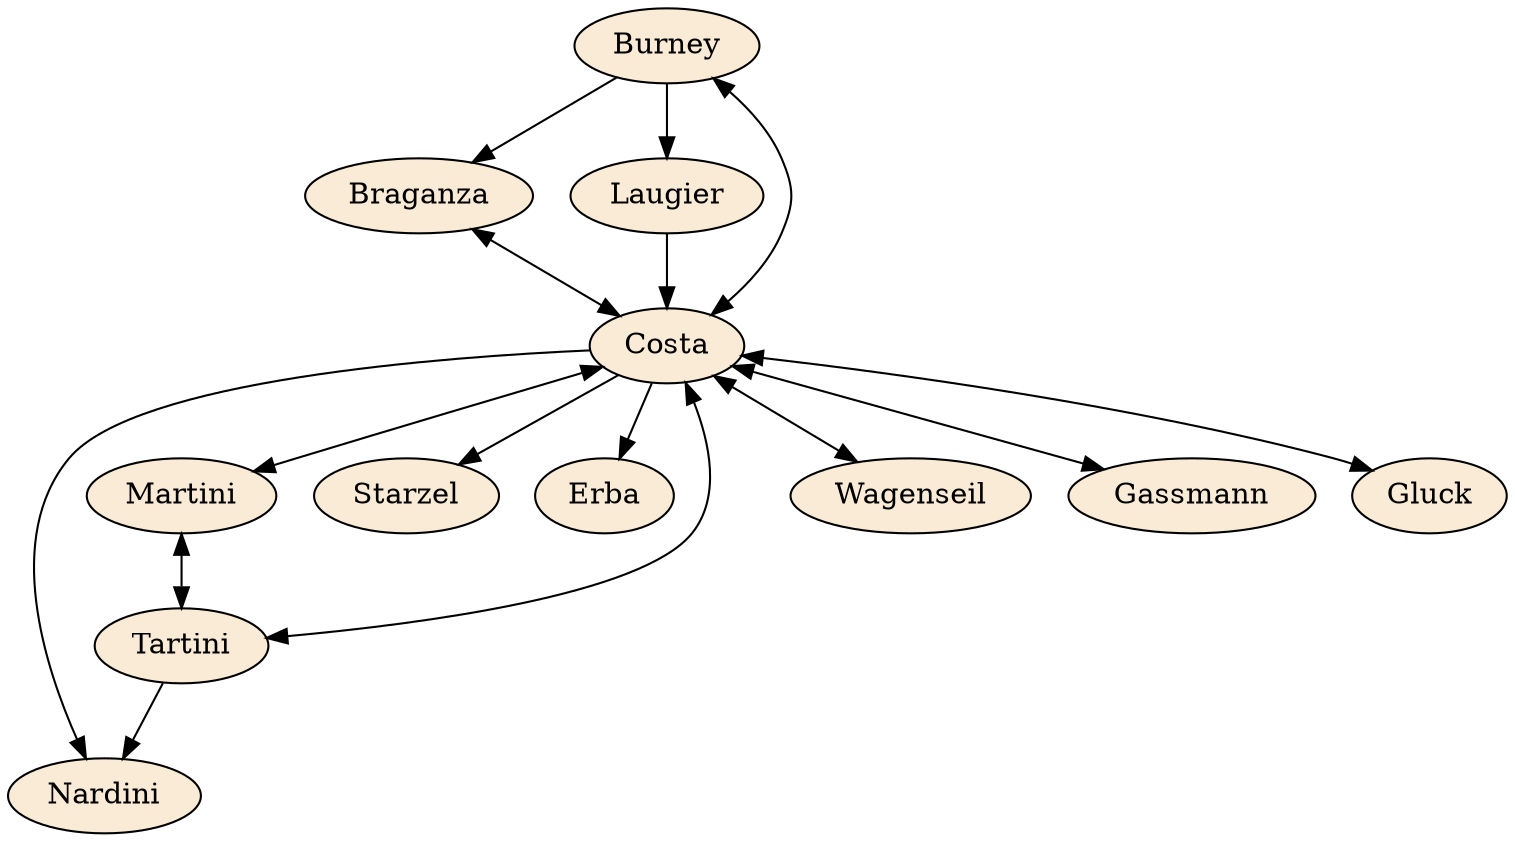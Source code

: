 digraph G {
Burney [style=filled; fillcolor="antiquewhite"];
Braganza [style=filled; fillcolor="antiquewhite"];
Martini [style=filled; fillcolor="antiquewhite"];
Nardini [style=filled; fillcolor="antiquewhite"];
Starzel [style=filled; fillcolor="antiquewhite"];
Erba [style=filled; fillcolor="antiquewhite"];
Tartini [style=filled; fillcolor="antiquewhite"];
Laugier [style=filled; fillcolor="antiquewhite"];
Wagenseil [style=filled; fillcolor="antiquewhite"];
Gassmann [style=filled; fillcolor="antiquewhite"];
Costa [style=filled; fillcolor="antiquewhite"];
Gluck [style=filled; fillcolor="antiquewhite"];
Costa -> Tartini [ label ="", dir=both ];
Costa -> Martini [ label="", dir=both];
Costa -> Gluck [ label="", dir=both ];
Laugier -> Costa [ label="" ];
Burney -> Braganza [ label="" ];
Burney -> Laugier [ label="" ];
Braganza -> Costa [ label="", dir=both ];
Costa -> Nardini [ label="" ];
Costa -> Starzel [ label="" ];
Tartini -> Nardini [ label="" ];
Martini -> Tartini [ label="", dir=both ];
Costa -> Burney [ label="", dir=both ];
Costa -> Erba [ label="" ];
Costa -> Wagenseil [ label="", dir=both ];
Costa -> Gassmann [ label="", dir=both ];
}
